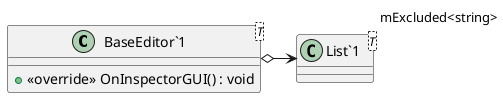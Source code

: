 @startuml
class "BaseEditor`1"<T> {
    + <<override>> OnInspectorGUI() : void
}
class "List`1"<T> {
}
"BaseEditor`1" o-> "mExcluded<string>" "List`1"
@enduml
